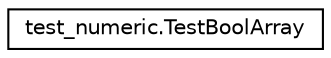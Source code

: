 digraph "Graphical Class Hierarchy"
{
 // LATEX_PDF_SIZE
  edge [fontname="Helvetica",fontsize="10",labelfontname="Helvetica",labelfontsize="10"];
  node [fontname="Helvetica",fontsize="10",shape=record];
  rankdir="LR";
  Node0 [label="test_numeric.TestBoolArray",height=0.2,width=0.4,color="black", fillcolor="white", style="filled",URL="$classtest__numeric_1_1TestBoolArray.html",tooltip=" "];
}
